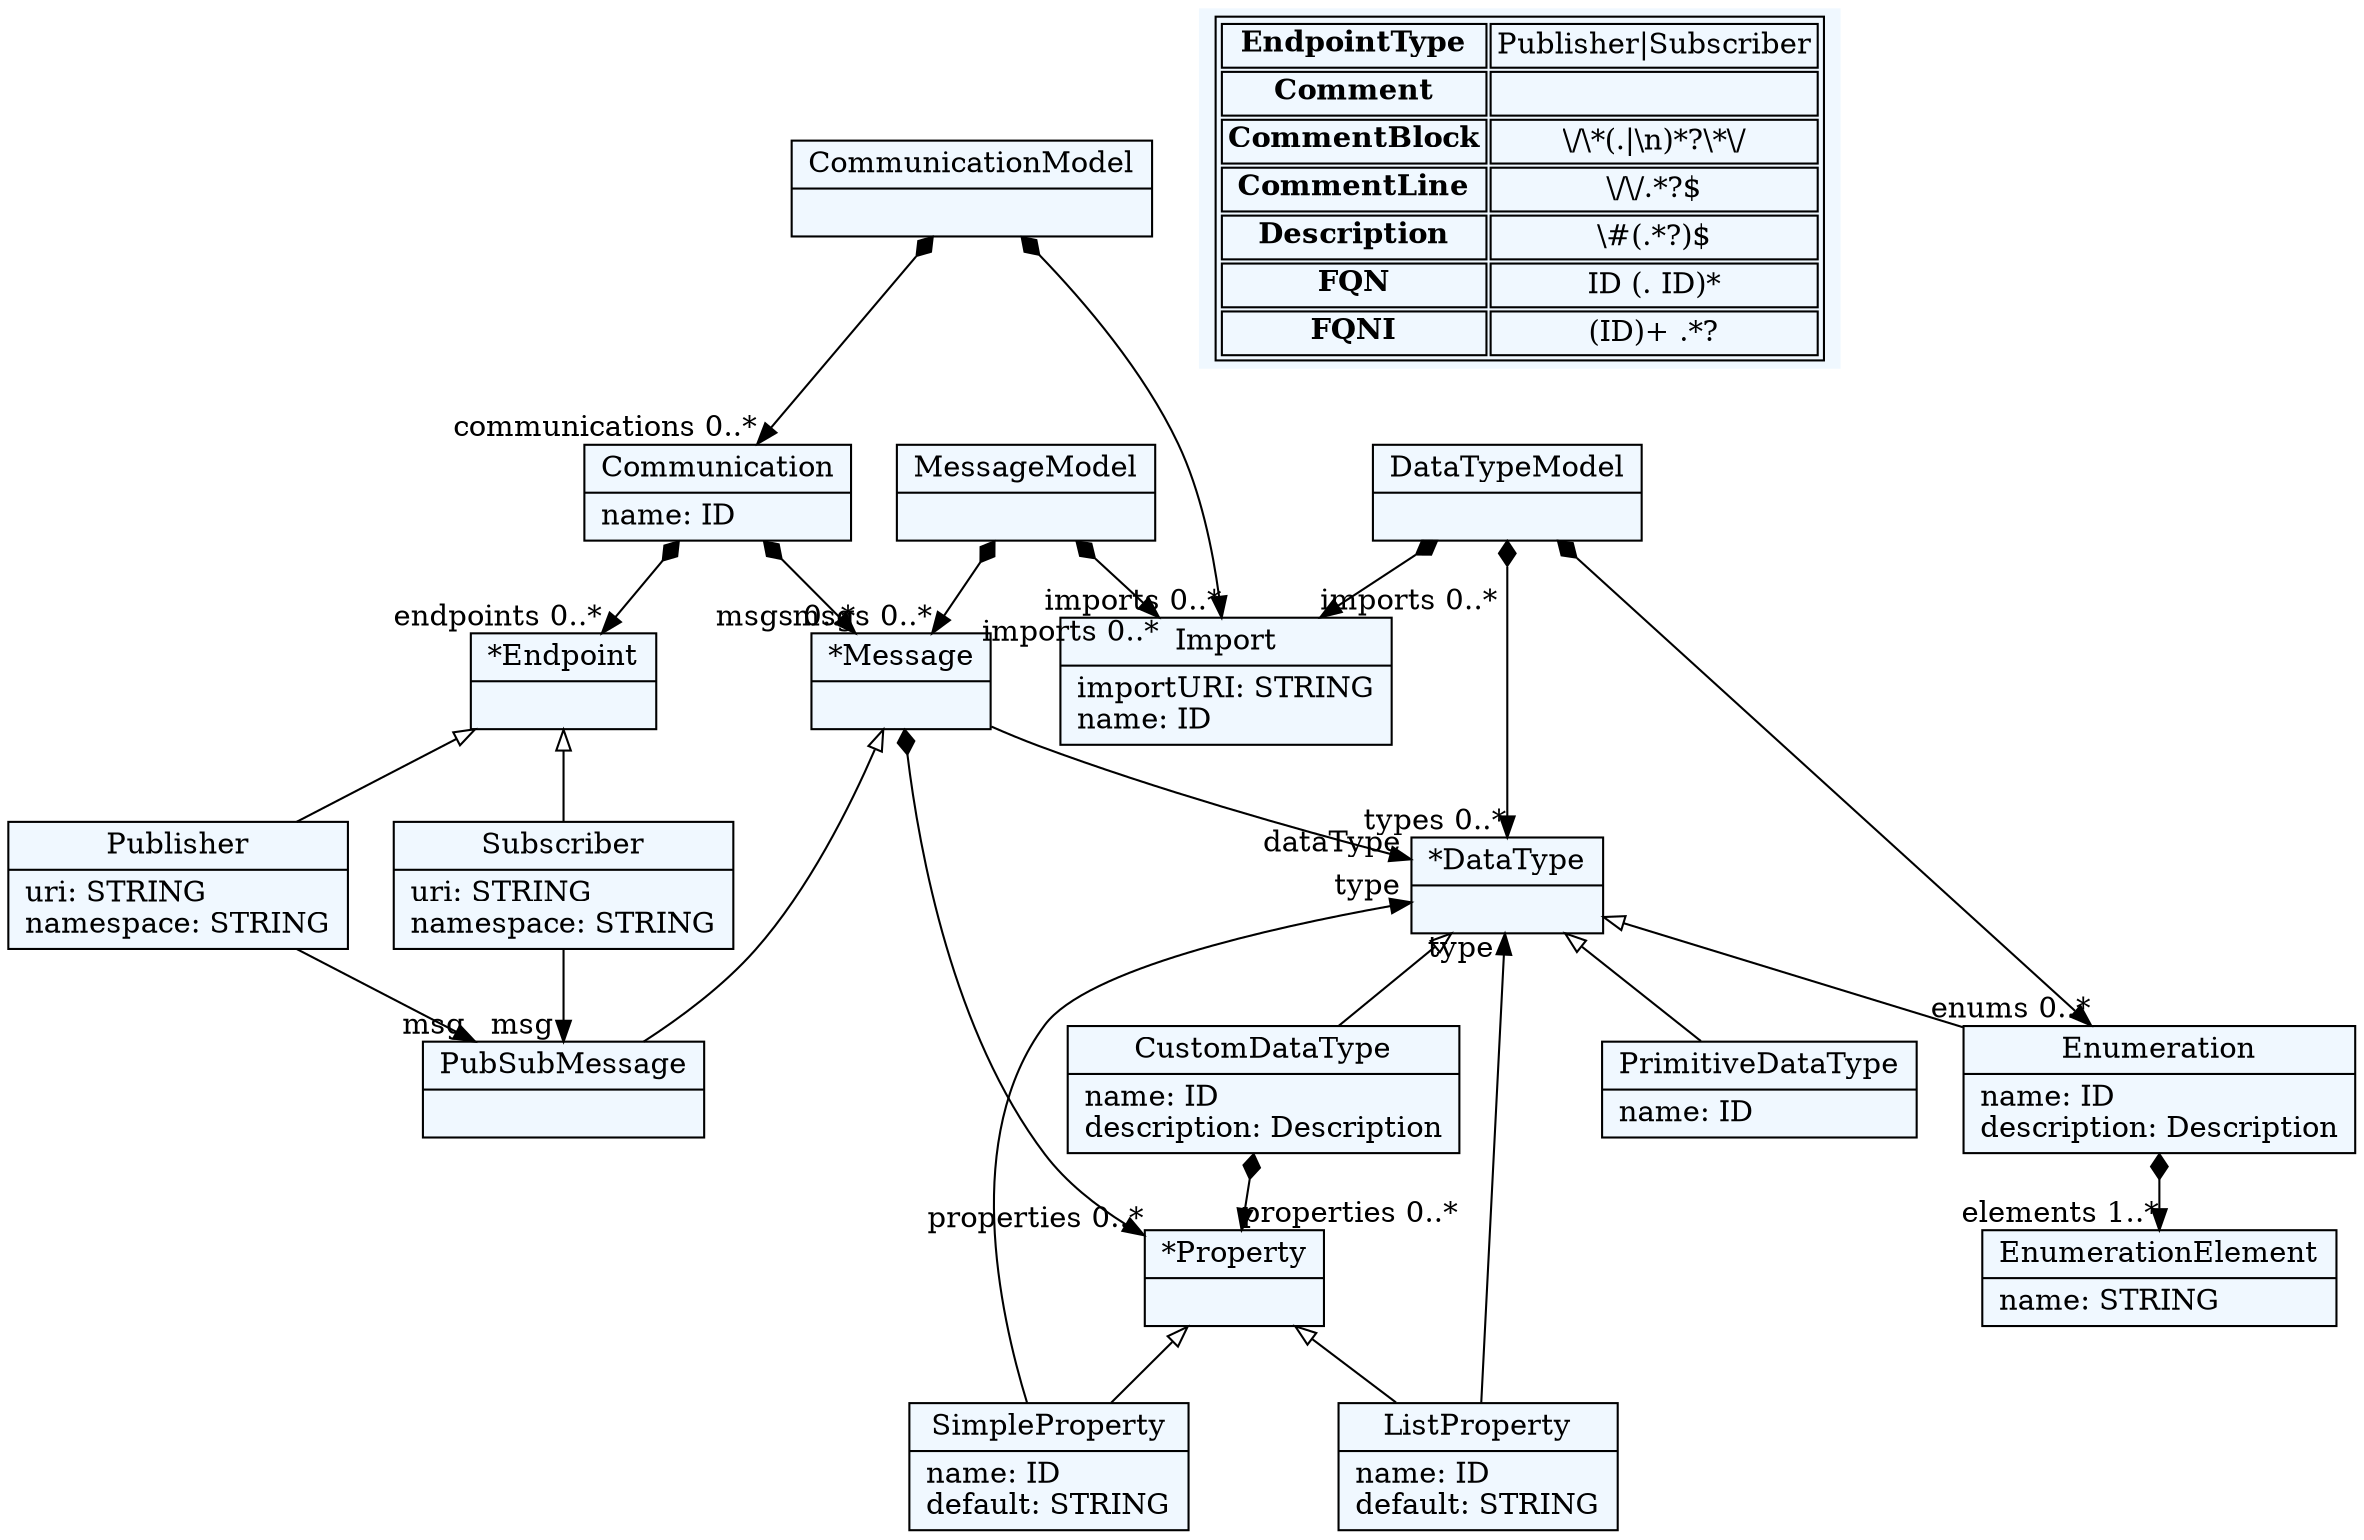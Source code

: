 
    digraph textX {
    fontname = "Bitstream Vera Sans"
    fontsize = 8
    node[
        shape=record,
        style=filled,
        fillcolor=aliceblue
    ]
    nodesep = 0.3
    edge[dir=black,arrowtail=empty]


2620165772960[ label="{CommunicationModel|}"]

2620165769648[ label="{Communication|name: ID\l}"]

2620165769120[ label="{*Endpoint|}"]

2620165778576[ label="{Publisher|uri: STRING\lnamespace: STRING\l}"]

2620165779296[ label="{Subscriber|uri: STRING\lnamespace: STRING\l}"]

2620165862176[ label="{DataTypeModel|}"]

2620165863232[ label="{*DataType|}"]

2620165860208[ label="{CustomDataType|name: ID\ldescription: Description\l}"]

2620165860352[ label="{*Property|}"]

2620165860304[ label="{SimpleProperty|name: ID\ldefault: STRING\l}"]

2620165780016[ label="{ListProperty|name: ID\ldefault: STRING\l}"]

2620165860544[ label="{Enumeration|name: ID\ldescription: Description\l}"]

2620165860592[ label="{EnumerationElement|name: STRING\l}"]

2620165860688[ label="{PrimitiveDataType|name: ID\l}"]

2620165860976[ label="{Import|importURI: STRING\lname: ID\l}"]

2620165862464[ label="{MessageModel|}"]

2620165861408[ label="{*Message|}"]

2620165862896[ label="{PubSubMessage|}"]



2620165772960 -> 2620165860976[arrowtail=diamond, dir=both, headlabel="imports 0..*"]
2620165772960 -> 2620165769648[arrowtail=diamond, dir=both, headlabel="communications 0..*"]
2620165769648 -> 2620165769120[arrowtail=diamond, dir=both, headlabel="endpoints 0..*"]
2620165769648 -> 2620165861408[arrowtail=diamond, dir=both, headlabel="msgs 0..*"]
2620165769120 -> 2620165778576 [dir=back]
2620165769120 -> 2620165779296 [dir=back]
2620165778576 -> 2620165862896[headlabel="msg "]
2620165779296 -> 2620165862896[headlabel="msg "]
2620165862176 -> 2620165860976[arrowtail=diamond, dir=both, headlabel="imports 0..*"]
2620165862176 -> 2620165863232[arrowtail=diamond, dir=both, headlabel="types 0..*"]
2620165862176 -> 2620165860544[arrowtail=diamond, dir=both, headlabel="enums 0..*"]
2620165863232 -> 2620165860688 [dir=back]
2620165863232 -> 2620165860544 [dir=back]
2620165863232 -> 2620165860208 [dir=back]
2620165860208 -> 2620165860352[arrowtail=diamond, dir=both, headlabel="properties 0..*"]
2620165860352 -> 2620165780016 [dir=back]
2620165860352 -> 2620165860304 [dir=back]
2620165860304 -> 2620165863232[headlabel="type "]
2620165780016 -> 2620165863232[headlabel="type "]
2620165860544 -> 2620165860592[arrowtail=diamond, dir=both, headlabel="elements 1..*"]
2620165862464 -> 2620165860976[arrowtail=diamond, dir=both, headlabel="imports 0..*"]
2620165862464 -> 2620165861408[arrowtail=diamond, dir=both, headlabel="msgs 0..*"]
2620165861408 -> 2620165860352[arrowtail=diamond, dir=both, headlabel="properties 0..*"]
2620165861408 -> 2620165863232[headlabel="dataType "]
2620165861408 -> 2620165862896 [dir=back]
match_rules [ shape=plaintext, label=< <table>
	<tr>
		<td><b>EndpointType</b></td><td>Publisher|Subscriber</td>
	</tr>
	<tr>
		<td><b>Comment</b></td><td></td>
	</tr>
	<tr>
		<td><b>CommentBlock</b></td><td>\/\*(.|\n)*?\*\/</td>
	</tr>
	<tr>
		<td><b>CommentLine</b></td><td>\/\/.*?$</td>
	</tr>
	<tr>
		<td><b>Description</b></td><td>\#(.*?)$</td>
	</tr>
	<tr>
		<td><b>FQN</b></td><td>ID (. ID)*</td>
	</tr>
	<tr>
		<td><b>FQNI</b></td><td>(ID)+ .*?</td>
	</tr>
</table> >]


}
